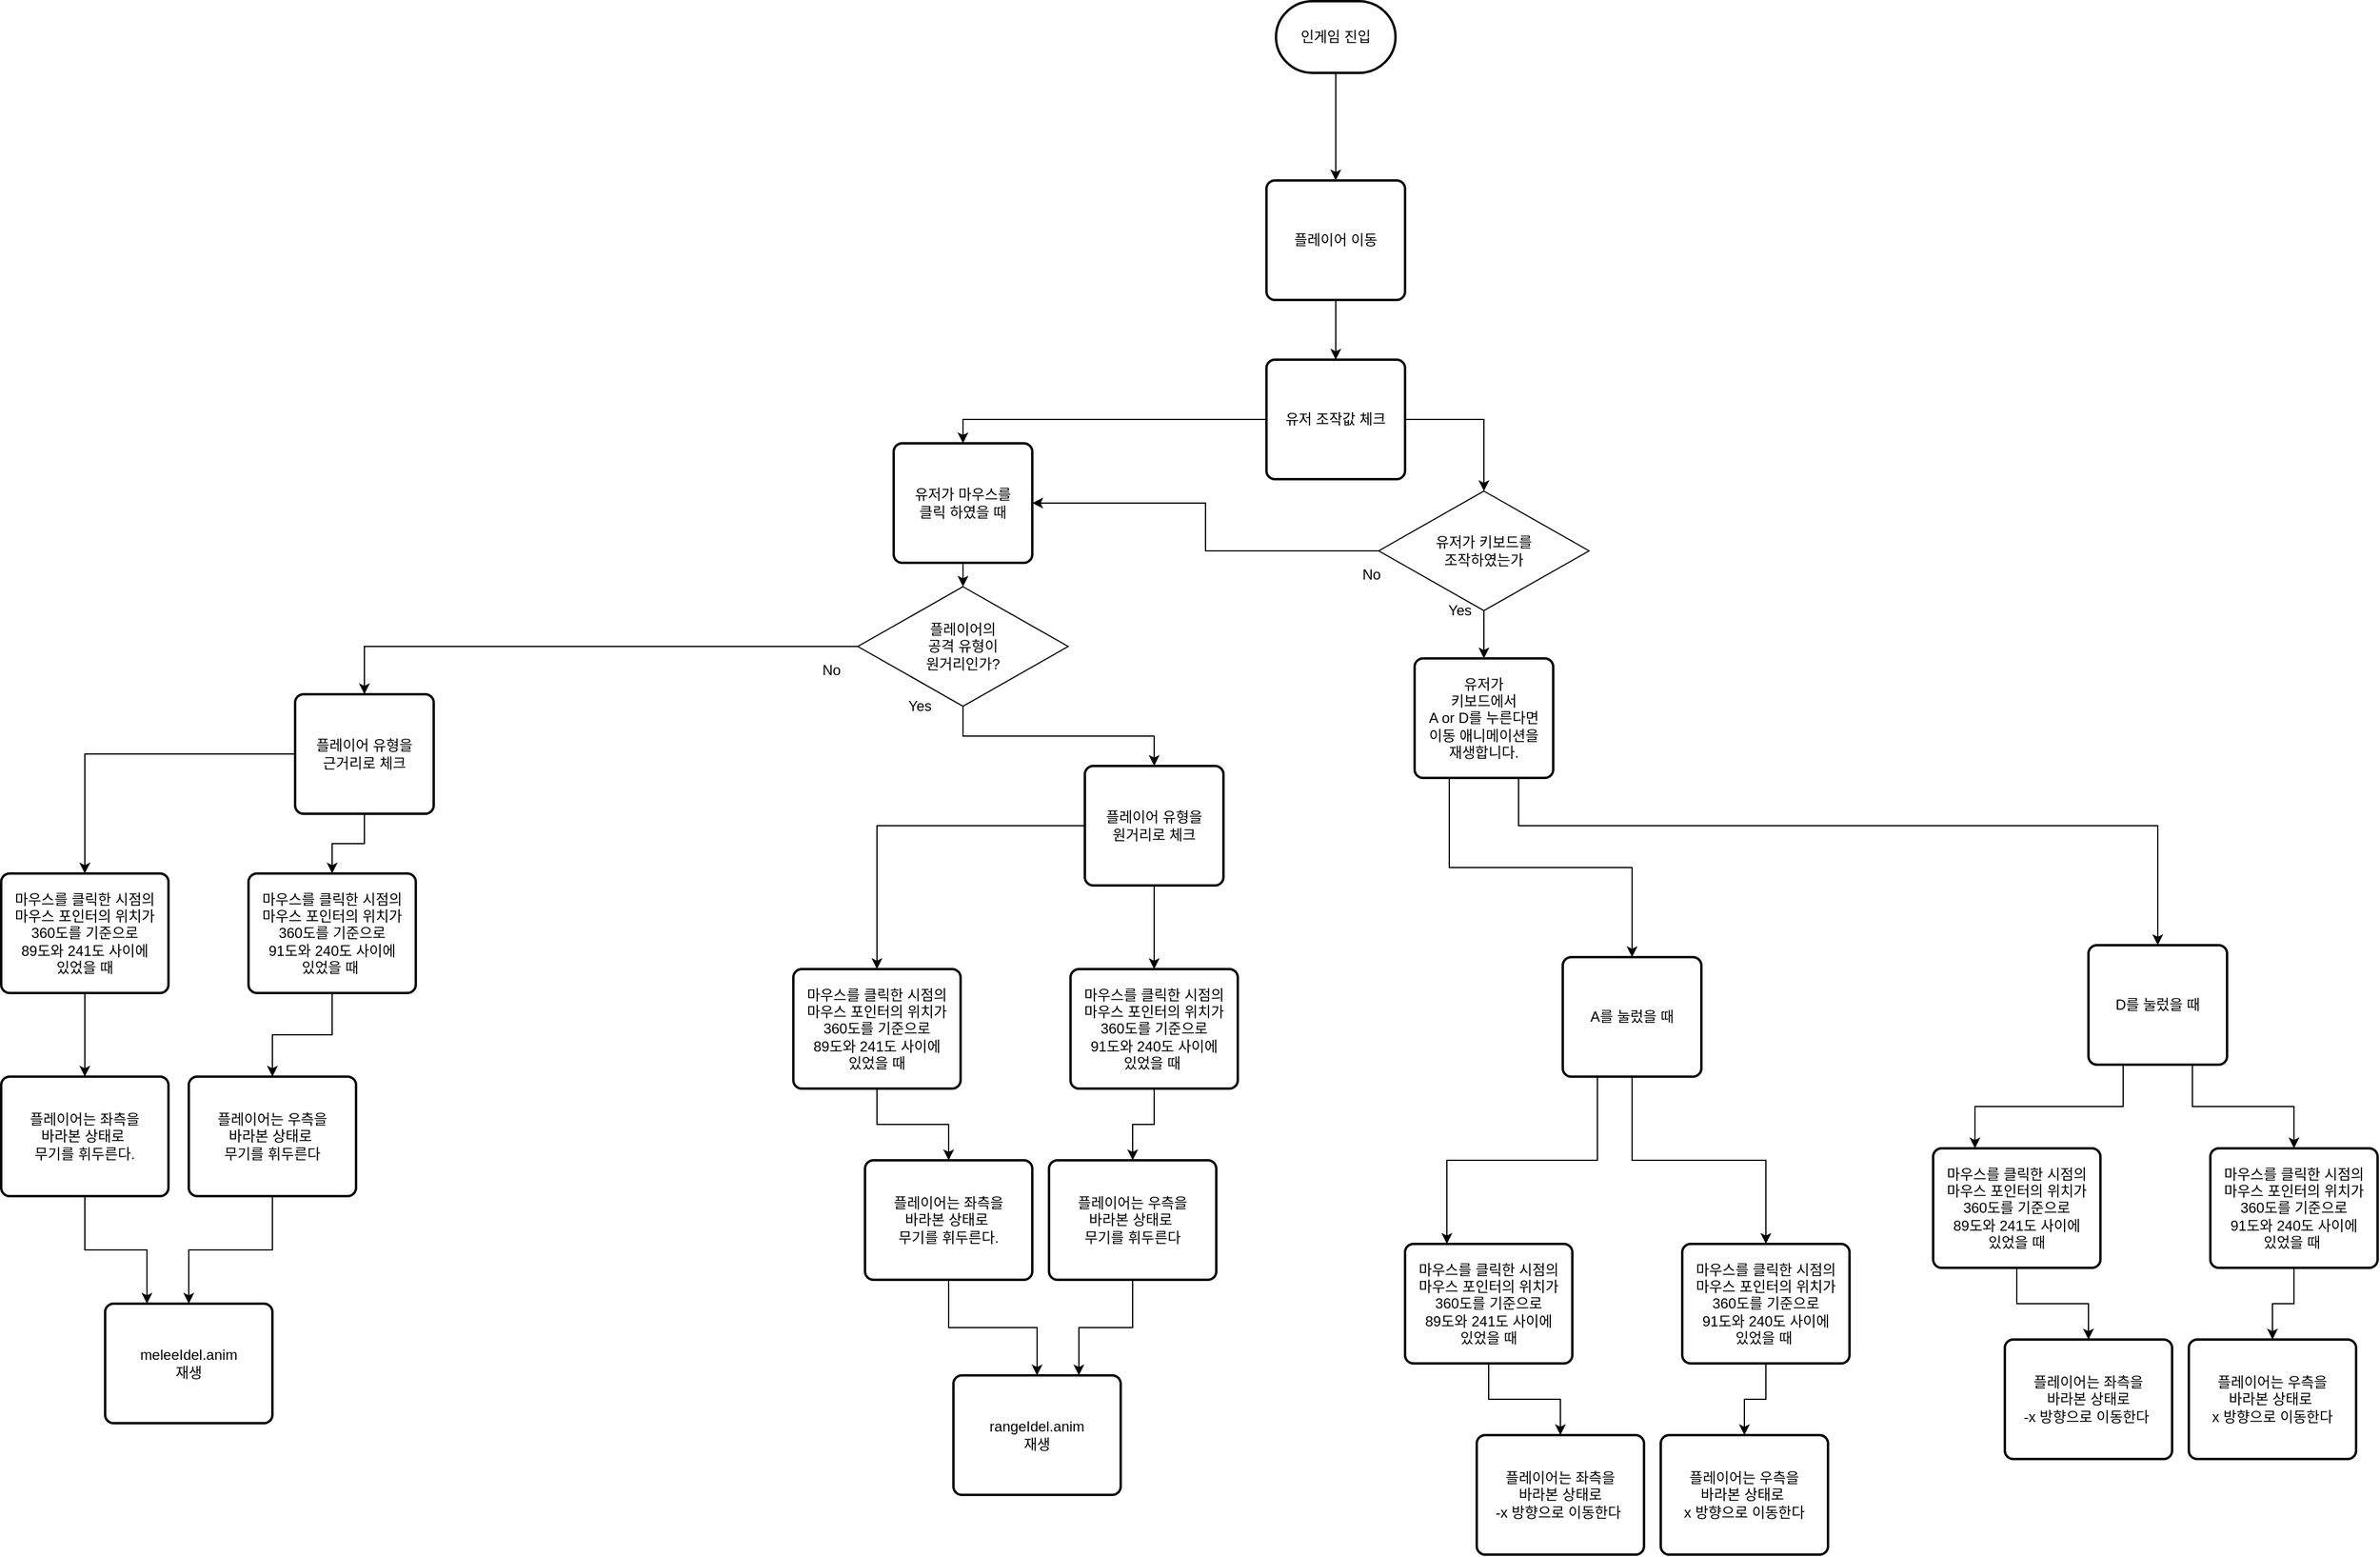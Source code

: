 <mxfile version="13.9.9" type="device"><diagram id="el3jgqCDdeNvolVJGlb9" name="페이지-1"><mxGraphModel dx="2932" dy="2117" grid="1" gridSize="10" guides="1" tooltips="1" connect="1" arrows="1" fold="1" page="1" pageScale="1" pageWidth="827" pageHeight="1169" math="0" shadow="0"><root><mxCell id="0"/><mxCell id="1" parent="0"/><mxCell id="q3fmimDbxvExnIdBl0XE-36" style="edgeStyle=orthogonalEdgeStyle;rounded=0;orthogonalLoop=1;jettySize=auto;html=1;exitX=0.5;exitY=1;exitDx=0;exitDy=0;exitPerimeter=0;" edge="1" parent="1" source="ECcUkHuuzLoPCpaux6c2-1" target="q3fmimDbxvExnIdBl0XE-34"><mxGeometry relative="1" as="geometry"/></mxCell><mxCell id="ECcUkHuuzLoPCpaux6c2-1" value="인게임 진입" style="strokeWidth=2;html=1;shape=mxgraph.flowchart.terminator;whiteSpace=wrap;" parent="1" vertex="1"><mxGeometry x="240" y="-290" width="100" height="60" as="geometry"/></mxCell><mxCell id="q3fmimDbxvExnIdBl0XE-21" style="edgeStyle=orthogonalEdgeStyle;rounded=0;orthogonalLoop=1;jettySize=auto;html=1;exitX=0.25;exitY=1;exitDx=0;exitDy=0;" edge="1" parent="1" source="ECcUkHuuzLoPCpaux6c2-3" target="q3fmimDbxvExnIdBl0XE-19"><mxGeometry relative="1" as="geometry"/></mxCell><mxCell id="q3fmimDbxvExnIdBl0XE-31" style="edgeStyle=orthogonalEdgeStyle;rounded=0;orthogonalLoop=1;jettySize=auto;html=1;exitX=0.75;exitY=1;exitDx=0;exitDy=0;entryX=0.5;entryY=0;entryDx=0;entryDy=0;" edge="1" parent="1" source="ECcUkHuuzLoPCpaux6c2-3" target="q3fmimDbxvExnIdBl0XE-20"><mxGeometry relative="1" as="geometry"><Array as="points"><mxPoint x="443" y="400"/><mxPoint x="978" y="400"/></Array></mxGeometry></mxCell><mxCell id="ECcUkHuuzLoPCpaux6c2-3" value="유저가&lt;br&gt;키보드에서&lt;br&gt;A or D를 누른다면&lt;br&gt;이동 애니메이션을&lt;br&gt;재생합니다." style="rounded=1;whiteSpace=wrap;html=1;absoluteArcSize=1;arcSize=14;strokeWidth=2;" parent="1" vertex="1"><mxGeometry x="356" y="260" width="116" height="100" as="geometry"/></mxCell><mxCell id="ECcUkHuuzLoPCpaux6c2-9" style="edgeStyle=orthogonalEdgeStyle;rounded=0;orthogonalLoop=1;jettySize=auto;html=1;exitX=0.5;exitY=1;exitDx=0;exitDy=0;entryX=0.5;entryY=0;entryDx=0;entryDy=0;" parent="1" source="ECcUkHuuzLoPCpaux6c2-6" target="ECcUkHuuzLoPCpaux6c2-3" edge="1"><mxGeometry relative="1" as="geometry"/></mxCell><mxCell id="ECcUkHuuzLoPCpaux6c2-14" style="edgeStyle=orthogonalEdgeStyle;rounded=0;orthogonalLoop=1;jettySize=auto;html=1;exitX=0;exitY=0.5;exitDx=0;exitDy=0;entryX=1;entryY=0.5;entryDx=0;entryDy=0;" parent="1" source="ECcUkHuuzLoPCpaux6c2-6" target="ECcUkHuuzLoPCpaux6c2-93" edge="1"><mxGeometry relative="1" as="geometry"><mxPoint x="36" y="170" as="targetPoint"/></mxGeometry></mxCell><mxCell id="ECcUkHuuzLoPCpaux6c2-6" value="유저가 키보드를 &lt;br&gt;조작하였는가" style="rhombus;whiteSpace=wrap;html=1;" parent="1" vertex="1"><mxGeometry x="326" y="120" width="176" height="100" as="geometry"/></mxCell><mxCell id="ECcUkHuuzLoPCpaux6c2-11" value="Yes" style="text;html=1;strokeColor=none;fillColor=none;align=center;verticalAlign=middle;whiteSpace=wrap;rounded=0;" parent="1" vertex="1"><mxGeometry x="374" y="210" width="40" height="20" as="geometry"/></mxCell><mxCell id="ECcUkHuuzLoPCpaux6c2-12" value="No" style="text;html=1;strokeColor=none;fillColor=none;align=center;verticalAlign=middle;whiteSpace=wrap;rounded=0;" parent="1" vertex="1"><mxGeometry x="300" y="180" width="40" height="20" as="geometry"/></mxCell><mxCell id="ECcUkHuuzLoPCpaux6c2-56" style="edgeStyle=orthogonalEdgeStyle;rounded=0;orthogonalLoop=1;jettySize=auto;html=1;exitX=1;exitY=0.5;exitDx=0;exitDy=0;entryX=0.5;entryY=0;entryDx=0;entryDy=0;" parent="1" source="ECcUkHuuzLoPCpaux6c2-53" target="ECcUkHuuzLoPCpaux6c2-6" edge="1"><mxGeometry relative="1" as="geometry"/></mxCell><mxCell id="ECcUkHuuzLoPCpaux6c2-94" style="edgeStyle=orthogonalEdgeStyle;rounded=0;orthogonalLoop=1;jettySize=auto;html=1;exitX=0;exitY=0.5;exitDx=0;exitDy=0;entryX=0.5;entryY=0;entryDx=0;entryDy=0;" parent="1" source="ECcUkHuuzLoPCpaux6c2-53" target="ECcUkHuuzLoPCpaux6c2-93" edge="1"><mxGeometry relative="1" as="geometry"/></mxCell><mxCell id="ECcUkHuuzLoPCpaux6c2-53" value="유저 조작값 체크" style="rounded=1;whiteSpace=wrap;html=1;absoluteArcSize=1;arcSize=14;strokeWidth=2;" parent="1" vertex="1"><mxGeometry x="232" y="10" width="116" height="100" as="geometry"/></mxCell><mxCell id="ECcUkHuuzLoPCpaux6c2-68" style="edgeStyle=orthogonalEdgeStyle;rounded=0;orthogonalLoop=1;jettySize=auto;html=1;exitX=0;exitY=0.75;exitDx=0;exitDy=0;entryX=0.5;entryY=0;entryDx=0;entryDy=0;" parent="1" edge="1"><mxGeometry relative="1" as="geometry"><mxPoint x="66" y="555" as="sourcePoint"/></mxGeometry></mxCell><mxCell id="ECcUkHuuzLoPCpaux6c2-69" style="edgeStyle=orthogonalEdgeStyle;rounded=0;orthogonalLoop=1;jettySize=auto;html=1;exitX=1;exitY=0.75;exitDx=0;exitDy=0;entryX=0.5;entryY=0;entryDx=0;entryDy=0;" parent="1" edge="1"><mxGeometry relative="1" as="geometry"><mxPoint x="206" y="555" as="sourcePoint"/></mxGeometry></mxCell><mxCell id="ECcUkHuuzLoPCpaux6c2-90" value="meleeIdel.anim&lt;br&gt;재생" style="rounded=1;whiteSpace=wrap;html=1;absoluteArcSize=1;arcSize=14;strokeWidth=2;" parent="1" vertex="1"><mxGeometry x="-740" y="800" width="140" height="100" as="geometry"/></mxCell><mxCell id="ECcUkHuuzLoPCpaux6c2-101" style="edgeStyle=orthogonalEdgeStyle;rounded=0;orthogonalLoop=1;jettySize=auto;html=1;exitX=0.5;exitY=1;exitDx=0;exitDy=0;entryX=0.5;entryY=0;entryDx=0;entryDy=0;" parent="1" source="ECcUkHuuzLoPCpaux6c2-92" target="ECcUkHuuzLoPCpaux6c2-99" edge="1"><mxGeometry relative="1" as="geometry"/></mxCell><mxCell id="ECcUkHuuzLoPCpaux6c2-102" style="edgeStyle=orthogonalEdgeStyle;rounded=0;orthogonalLoop=1;jettySize=auto;html=1;exitX=0;exitY=0.5;exitDx=0;exitDy=0;entryX=0.5;entryY=0;entryDx=0;entryDy=0;" parent="1" source="ECcUkHuuzLoPCpaux6c2-92" target="ECcUkHuuzLoPCpaux6c2-100" edge="1"><mxGeometry relative="1" as="geometry"/></mxCell><mxCell id="ECcUkHuuzLoPCpaux6c2-92" value="플레이어의&lt;br&gt;공격 유형이&lt;br&gt;원거리인가?" style="rhombus;whiteSpace=wrap;html=1;" parent="1" vertex="1"><mxGeometry x="-110" y="200" width="176" height="100" as="geometry"/></mxCell><mxCell id="ECcUkHuuzLoPCpaux6c2-138" style="edgeStyle=orthogonalEdgeStyle;rounded=0;orthogonalLoop=1;jettySize=auto;html=1;exitX=0.5;exitY=1;exitDx=0;exitDy=0;entryX=0.5;entryY=0;entryDx=0;entryDy=0;" parent="1" source="ECcUkHuuzLoPCpaux6c2-93" target="ECcUkHuuzLoPCpaux6c2-92" edge="1"><mxGeometry relative="1" as="geometry"/></mxCell><mxCell id="ECcUkHuuzLoPCpaux6c2-93" value="유저가 마우스를&lt;br&gt;클릭 하였을 때" style="rounded=1;whiteSpace=wrap;html=1;absoluteArcSize=1;arcSize=14;strokeWidth=2;" parent="1" vertex="1"><mxGeometry x="-80" y="80" width="116" height="100" as="geometry"/></mxCell><mxCell id="q3fmimDbxvExnIdBl0XE-8" style="edgeStyle=orthogonalEdgeStyle;rounded=0;orthogonalLoop=1;jettySize=auto;html=1;exitX=0;exitY=0.5;exitDx=0;exitDy=0;" edge="1" parent="1" source="ECcUkHuuzLoPCpaux6c2-99" target="q3fmimDbxvExnIdBl0XE-5"><mxGeometry relative="1" as="geometry"/></mxCell><mxCell id="q3fmimDbxvExnIdBl0XE-9" style="edgeStyle=orthogonalEdgeStyle;rounded=0;orthogonalLoop=1;jettySize=auto;html=1;exitX=0.5;exitY=1;exitDx=0;exitDy=0;entryX=0.5;entryY=0;entryDx=0;entryDy=0;" edge="1" parent="1" source="ECcUkHuuzLoPCpaux6c2-99" target="q3fmimDbxvExnIdBl0XE-3"><mxGeometry relative="1" as="geometry"/></mxCell><mxCell id="ECcUkHuuzLoPCpaux6c2-99" value="플레이어 유형을&lt;br&gt;원거리로 체크" style="rounded=1;whiteSpace=wrap;html=1;absoluteArcSize=1;arcSize=14;strokeWidth=2;" parent="1" vertex="1"><mxGeometry x="80" y="350" width="116" height="100" as="geometry"/></mxCell><mxCell id="ECcUkHuuzLoPCpaux6c2-118" style="edgeStyle=orthogonalEdgeStyle;rounded=0;orthogonalLoop=1;jettySize=auto;html=1;exitX=0;exitY=0.5;exitDx=0;exitDy=0;entryX=0.5;entryY=0;entryDx=0;entryDy=0;" parent="1" source="ECcUkHuuzLoPCpaux6c2-100" target="ECcUkHuuzLoPCpaux6c2-115" edge="1"><mxGeometry relative="1" as="geometry"/></mxCell><mxCell id="ECcUkHuuzLoPCpaux6c2-122" style="edgeStyle=orthogonalEdgeStyle;rounded=0;orthogonalLoop=1;jettySize=auto;html=1;exitX=0.5;exitY=1;exitDx=0;exitDy=0;entryX=0.5;entryY=0;entryDx=0;entryDy=0;" parent="1" source="ECcUkHuuzLoPCpaux6c2-100" target="ECcUkHuuzLoPCpaux6c2-111" edge="1"><mxGeometry relative="1" as="geometry"/></mxCell><mxCell id="ECcUkHuuzLoPCpaux6c2-100" value="플레이어 유형을&lt;br&gt;근거리로 체크" style="rounded=1;whiteSpace=wrap;html=1;absoluteArcSize=1;arcSize=14;strokeWidth=2;" parent="1" vertex="1"><mxGeometry x="-581" y="290" width="116" height="100" as="geometry"/></mxCell><mxCell id="ECcUkHuuzLoPCpaux6c2-103" value="Yes" style="text;html=1;strokeColor=none;fillColor=none;align=center;verticalAlign=middle;whiteSpace=wrap;rounded=0;" parent="1" vertex="1"><mxGeometry x="-78" y="290" width="40" height="20" as="geometry"/></mxCell><mxCell id="ECcUkHuuzLoPCpaux6c2-104" value="No" style="text;html=1;strokeColor=none;fillColor=none;align=center;verticalAlign=middle;whiteSpace=wrap;rounded=0;" parent="1" vertex="1"><mxGeometry x="-152" y="260" width="40" height="20" as="geometry"/></mxCell><mxCell id="ECcUkHuuzLoPCpaux6c2-128" style="edgeStyle=orthogonalEdgeStyle;rounded=0;orthogonalLoop=1;jettySize=auto;html=1;exitX=0.5;exitY=1;exitDx=0;exitDy=0;entryX=0.5;entryY=0;entryDx=0;entryDy=0;" parent="1" source="ECcUkHuuzLoPCpaux6c2-111" target="ECcUkHuuzLoPCpaux6c2-130" edge="1"><mxGeometry relative="1" as="geometry"><mxPoint x="-667.96" y="599.5" as="targetPoint"/></mxGeometry></mxCell><mxCell id="ECcUkHuuzLoPCpaux6c2-111" value="&lt;font face=&quot;helvetica&quot;&gt;마우스를 클릭한 시점의&lt;br&gt;&lt;/font&gt;마우스 포인터의 위치가&lt;br&gt;360도를 기준으로&lt;br&gt;91도와 240도 사이에 &lt;br&gt;있었을 때&amp;nbsp;&lt;br&gt;" style="rounded=1;whiteSpace=wrap;html=1;absoluteArcSize=1;arcSize=14;strokeWidth=2;" parent="1" vertex="1"><mxGeometry x="-620" y="440" width="140" height="100" as="geometry"/></mxCell><mxCell id="ECcUkHuuzLoPCpaux6c2-129" style="edgeStyle=orthogonalEdgeStyle;rounded=0;orthogonalLoop=1;jettySize=auto;html=1;exitX=0.5;exitY=1;exitDx=0;exitDy=0;entryX=0.5;entryY=0;entryDx=0;entryDy=0;" parent="1" source="ECcUkHuuzLoPCpaux6c2-115" target="ECcUkHuuzLoPCpaux6c2-135" edge="1"><mxGeometry relative="1" as="geometry"><mxPoint x="-710.38" y="597.8" as="targetPoint"/></mxGeometry></mxCell><mxCell id="ECcUkHuuzLoPCpaux6c2-115" value="&lt;span style=&quot;font-family: &amp;#34;helvetica&amp;#34;&quot;&gt;마우스를 클릭한 시점의&lt;br&gt;마우스 포인터의 위치가&lt;br&gt;360도를 기준으로&lt;br&gt;89도와 241도 사이에 &lt;br&gt;있었을 때&lt;br&gt;&lt;/span&gt;" style="rounded=1;whiteSpace=wrap;html=1;absoluteArcSize=1;arcSize=14;strokeWidth=2;" parent="1" vertex="1"><mxGeometry x="-827" y="440" width="140" height="100" as="geometry"/></mxCell><mxCell id="ECcUkHuuzLoPCpaux6c2-140" style="edgeStyle=orthogonalEdgeStyle;rounded=0;orthogonalLoop=1;jettySize=auto;html=1;exitX=0.5;exitY=1;exitDx=0;exitDy=0;" parent="1" source="ECcUkHuuzLoPCpaux6c2-130" target="ECcUkHuuzLoPCpaux6c2-90" edge="1"><mxGeometry relative="1" as="geometry"/></mxCell><mxCell id="ECcUkHuuzLoPCpaux6c2-130" value="플레이어는 우측을 &lt;br&gt;바라본 상태로&amp;nbsp;&lt;br&gt;무기를 휘두른다" style="rounded=1;whiteSpace=wrap;html=1;absoluteArcSize=1;arcSize=14;strokeWidth=2;" parent="1" vertex="1"><mxGeometry x="-670" y="610" width="140" height="100" as="geometry"/></mxCell><mxCell id="ECcUkHuuzLoPCpaux6c2-139" style="edgeStyle=orthogonalEdgeStyle;rounded=0;orthogonalLoop=1;jettySize=auto;html=1;exitX=0.5;exitY=1;exitDx=0;exitDy=0;entryX=0.25;entryY=0;entryDx=0;entryDy=0;" parent="1" source="ECcUkHuuzLoPCpaux6c2-135" target="ECcUkHuuzLoPCpaux6c2-90" edge="1"><mxGeometry relative="1" as="geometry"/></mxCell><mxCell id="ECcUkHuuzLoPCpaux6c2-135" value="플레이어는 좌측을&lt;br&gt;바라본 상태로&amp;nbsp;&lt;br&gt;무기를 휘두른다." style="rounded=1;whiteSpace=wrap;html=1;absoluteArcSize=1;arcSize=14;strokeWidth=2;" parent="1" vertex="1"><mxGeometry x="-827" y="610" width="140" height="100" as="geometry"/></mxCell><mxCell id="ECcUkHuuzLoPCpaux6c2-154" value="rangeIdel.anim&lt;br&gt;재생" style="rounded=1;whiteSpace=wrap;html=1;absoluteArcSize=1;arcSize=14;strokeWidth=2;" parent="1" vertex="1"><mxGeometry x="-30" y="860" width="140" height="100" as="geometry"/></mxCell><mxCell id="q3fmimDbxvExnIdBl0XE-2" style="edgeStyle=orthogonalEdgeStyle;rounded=0;orthogonalLoop=1;jettySize=auto;html=1;exitX=0.5;exitY=1;exitDx=0;exitDy=0;entryX=0.5;entryY=0;entryDx=0;entryDy=0;" edge="1" parent="1" source="q3fmimDbxvExnIdBl0XE-3" target="q3fmimDbxvExnIdBl0XE-6"><mxGeometry relative="1" as="geometry"><mxPoint x="81.04" y="599.5" as="targetPoint"/></mxGeometry></mxCell><mxCell id="q3fmimDbxvExnIdBl0XE-3" value="&lt;font face=&quot;helvetica&quot;&gt;마우스를 클릭한 시점의&lt;br&gt;&lt;/font&gt;마우스 포인터의 위치가&lt;br&gt;360도를 기준으로&lt;br&gt;91도와 240도 사이에 &lt;br&gt;있었을 때&amp;nbsp;&lt;br&gt;" style="rounded=1;whiteSpace=wrap;html=1;absoluteArcSize=1;arcSize=14;strokeWidth=2;" vertex="1" parent="1"><mxGeometry x="68" y="520" width="140" height="100" as="geometry"/></mxCell><mxCell id="q3fmimDbxvExnIdBl0XE-4" style="edgeStyle=orthogonalEdgeStyle;rounded=0;orthogonalLoop=1;jettySize=auto;html=1;exitX=0.5;exitY=1;exitDx=0;exitDy=0;entryX=0.5;entryY=0;entryDx=0;entryDy=0;" edge="1" parent="1" source="q3fmimDbxvExnIdBl0XE-5" target="q3fmimDbxvExnIdBl0XE-7"><mxGeometry relative="1" as="geometry"><mxPoint x="38.62" y="597.8" as="targetPoint"/></mxGeometry></mxCell><mxCell id="q3fmimDbxvExnIdBl0XE-5" value="&lt;span style=&quot;font-family: &amp;#34;helvetica&amp;#34;&quot;&gt;마우스를 클릭한 시점의&lt;br&gt;마우스 포인터의 위치가&lt;br&gt;360도를 기준으로&lt;br&gt;89도와 241도 사이에 &lt;br&gt;있었을 때&lt;br&gt;&lt;/span&gt;" style="rounded=1;whiteSpace=wrap;html=1;absoluteArcSize=1;arcSize=14;strokeWidth=2;" vertex="1" parent="1"><mxGeometry x="-164" y="520" width="140" height="100" as="geometry"/></mxCell><mxCell id="q3fmimDbxvExnIdBl0XE-11" style="edgeStyle=orthogonalEdgeStyle;rounded=0;orthogonalLoop=1;jettySize=auto;html=1;exitX=0.5;exitY=1;exitDx=0;exitDy=0;entryX=0.75;entryY=0;entryDx=0;entryDy=0;" edge="1" parent="1" source="q3fmimDbxvExnIdBl0XE-6" target="ECcUkHuuzLoPCpaux6c2-154"><mxGeometry relative="1" as="geometry"/></mxCell><mxCell id="q3fmimDbxvExnIdBl0XE-6" value="플레이어는 우측을 &lt;br&gt;바라본 상태로&amp;nbsp;&lt;br&gt;무기를 휘두른다" style="rounded=1;whiteSpace=wrap;html=1;absoluteArcSize=1;arcSize=14;strokeWidth=2;" vertex="1" parent="1"><mxGeometry x="50" y="680" width="140" height="100" as="geometry"/></mxCell><mxCell id="q3fmimDbxvExnIdBl0XE-10" style="edgeStyle=orthogonalEdgeStyle;rounded=0;orthogonalLoop=1;jettySize=auto;html=1;exitX=0.5;exitY=1;exitDx=0;exitDy=0;" edge="1" parent="1" source="q3fmimDbxvExnIdBl0XE-7" target="ECcUkHuuzLoPCpaux6c2-154"><mxGeometry relative="1" as="geometry"/></mxCell><mxCell id="q3fmimDbxvExnIdBl0XE-7" value="플레이어는 좌측을&lt;br&gt;바라본 상태로&amp;nbsp;&lt;br&gt;무기를 휘두른다." style="rounded=1;whiteSpace=wrap;html=1;absoluteArcSize=1;arcSize=14;strokeWidth=2;" vertex="1" parent="1"><mxGeometry x="-104" y="680" width="140" height="100" as="geometry"/></mxCell><mxCell id="q3fmimDbxvExnIdBl0XE-13" style="edgeStyle=orthogonalEdgeStyle;rounded=0;orthogonalLoop=1;jettySize=auto;html=1;exitX=0.5;exitY=1;exitDx=0;exitDy=0;entryX=0.5;entryY=0;entryDx=0;entryDy=0;" edge="1" parent="1" source="q3fmimDbxvExnIdBl0XE-14" target="q3fmimDbxvExnIdBl0XE-17"><mxGeometry relative="1" as="geometry"><mxPoint x="593.04" y="829.5" as="targetPoint"/></mxGeometry></mxCell><mxCell id="q3fmimDbxvExnIdBl0XE-14" value="&lt;font face=&quot;helvetica&quot;&gt;마우스를 클릭한 시점의&lt;br&gt;&lt;/font&gt;마우스 포인터의 위치가&lt;br&gt;360도를 기준으로&lt;br&gt;91도와 240도 사이에 &lt;br&gt;있었을 때&amp;nbsp;&lt;br&gt;" style="rounded=1;whiteSpace=wrap;html=1;absoluteArcSize=1;arcSize=14;strokeWidth=2;" vertex="1" parent="1"><mxGeometry x="580" y="750" width="140" height="100" as="geometry"/></mxCell><mxCell id="q3fmimDbxvExnIdBl0XE-15" style="edgeStyle=orthogonalEdgeStyle;rounded=0;orthogonalLoop=1;jettySize=auto;html=1;exitX=0.5;exitY=1;exitDx=0;exitDy=0;entryX=0.5;entryY=0;entryDx=0;entryDy=0;" edge="1" parent="1" source="q3fmimDbxvExnIdBl0XE-16" target="q3fmimDbxvExnIdBl0XE-18"><mxGeometry relative="1" as="geometry"><mxPoint x="550.62" y="827.8" as="targetPoint"/></mxGeometry></mxCell><mxCell id="q3fmimDbxvExnIdBl0XE-16" value="&lt;span style=&quot;font-family: &amp;#34;helvetica&amp;#34;&quot;&gt;마우스를 클릭한 시점의&lt;br&gt;마우스 포인터의 위치가&lt;br&gt;360도를 기준으로&lt;br&gt;89도와 241도 사이에 &lt;br&gt;있었을 때&lt;br&gt;&lt;/span&gt;" style="rounded=1;whiteSpace=wrap;html=1;absoluteArcSize=1;arcSize=14;strokeWidth=2;" vertex="1" parent="1"><mxGeometry x="348" y="750" width="140" height="100" as="geometry"/></mxCell><mxCell id="q3fmimDbxvExnIdBl0XE-17" value="플레이어는 우측을 &lt;br&gt;바라본 상태로&amp;nbsp;&lt;br&gt;x 방향으로 이동한다" style="rounded=1;whiteSpace=wrap;html=1;absoluteArcSize=1;arcSize=14;strokeWidth=2;" vertex="1" parent="1"><mxGeometry x="562" y="910" width="140" height="100" as="geometry"/></mxCell><mxCell id="q3fmimDbxvExnIdBl0XE-18" value="플레이어는 좌측을&lt;br&gt;바라본 상태로 &lt;br&gt;-x 방향으로 이동한다&amp;nbsp;" style="rounded=1;whiteSpace=wrap;html=1;absoluteArcSize=1;arcSize=14;strokeWidth=2;" vertex="1" parent="1"><mxGeometry x="408" y="910" width="140" height="100" as="geometry"/></mxCell><mxCell id="q3fmimDbxvExnIdBl0XE-23" style="edgeStyle=orthogonalEdgeStyle;rounded=0;orthogonalLoop=1;jettySize=auto;html=1;exitX=0.25;exitY=1;exitDx=0;exitDy=0;entryX=0.25;entryY=0;entryDx=0;entryDy=0;" edge="1" parent="1" source="q3fmimDbxvExnIdBl0XE-19" target="q3fmimDbxvExnIdBl0XE-16"><mxGeometry relative="1" as="geometry"/></mxCell><mxCell id="q3fmimDbxvExnIdBl0XE-24" style="edgeStyle=orthogonalEdgeStyle;rounded=0;orthogonalLoop=1;jettySize=auto;html=1;exitX=0.5;exitY=1;exitDx=0;exitDy=0;entryX=0.5;entryY=0;entryDx=0;entryDy=0;" edge="1" parent="1" source="q3fmimDbxvExnIdBl0XE-19" target="q3fmimDbxvExnIdBl0XE-14"><mxGeometry relative="1" as="geometry"/></mxCell><mxCell id="q3fmimDbxvExnIdBl0XE-19" value="A를 눌렀을 때" style="rounded=1;whiteSpace=wrap;html=1;absoluteArcSize=1;arcSize=14;strokeWidth=2;" vertex="1" parent="1"><mxGeometry x="480" y="510" width="116" height="100" as="geometry"/></mxCell><mxCell id="q3fmimDbxvExnIdBl0XE-32" style="edgeStyle=orthogonalEdgeStyle;rounded=0;orthogonalLoop=1;jettySize=auto;html=1;exitX=0.25;exitY=1;exitDx=0;exitDy=0;entryX=0.25;entryY=0;entryDx=0;entryDy=0;" edge="1" parent="1" source="q3fmimDbxvExnIdBl0XE-20" target="q3fmimDbxvExnIdBl0XE-28"><mxGeometry relative="1" as="geometry"/></mxCell><mxCell id="q3fmimDbxvExnIdBl0XE-33" style="edgeStyle=orthogonalEdgeStyle;rounded=0;orthogonalLoop=1;jettySize=auto;html=1;exitX=0.75;exitY=1;exitDx=0;exitDy=0;entryX=0.5;entryY=0;entryDx=0;entryDy=0;" edge="1" parent="1" source="q3fmimDbxvExnIdBl0XE-20" target="q3fmimDbxvExnIdBl0XE-26"><mxGeometry relative="1" as="geometry"/></mxCell><mxCell id="q3fmimDbxvExnIdBl0XE-20" value="D를 눌렀을 때" style="rounded=1;whiteSpace=wrap;html=1;absoluteArcSize=1;arcSize=14;strokeWidth=2;" vertex="1" parent="1"><mxGeometry x="920" y="500" width="116" height="100" as="geometry"/></mxCell><mxCell id="q3fmimDbxvExnIdBl0XE-25" style="edgeStyle=orthogonalEdgeStyle;rounded=0;orthogonalLoop=1;jettySize=auto;html=1;exitX=0.5;exitY=1;exitDx=0;exitDy=0;entryX=0.5;entryY=0;entryDx=0;entryDy=0;" edge="1" source="q3fmimDbxvExnIdBl0XE-26" target="q3fmimDbxvExnIdBl0XE-29" parent="1"><mxGeometry relative="1" as="geometry"><mxPoint x="1035.04" y="749.5" as="targetPoint"/></mxGeometry></mxCell><mxCell id="q3fmimDbxvExnIdBl0XE-26" value="&lt;font face=&quot;helvetica&quot;&gt;마우스를 클릭한 시점의&lt;br&gt;&lt;/font&gt;마우스 포인터의 위치가&lt;br&gt;360도를 기준으로&lt;br&gt;91도와 240도 사이에 &lt;br&gt;있었을 때&amp;nbsp;&lt;br&gt;" style="rounded=1;whiteSpace=wrap;html=1;absoluteArcSize=1;arcSize=14;strokeWidth=2;" vertex="1" parent="1"><mxGeometry x="1022" y="670" width="140" height="100" as="geometry"/></mxCell><mxCell id="q3fmimDbxvExnIdBl0XE-27" style="edgeStyle=orthogonalEdgeStyle;rounded=0;orthogonalLoop=1;jettySize=auto;html=1;exitX=0.5;exitY=1;exitDx=0;exitDy=0;entryX=0.5;entryY=0;entryDx=0;entryDy=0;" edge="1" source="q3fmimDbxvExnIdBl0XE-28" target="q3fmimDbxvExnIdBl0XE-30" parent="1"><mxGeometry relative="1" as="geometry"><mxPoint x="992.62" y="747.8" as="targetPoint"/></mxGeometry></mxCell><mxCell id="q3fmimDbxvExnIdBl0XE-28" value="&lt;span style=&quot;font-family: &amp;#34;helvetica&amp;#34;&quot;&gt;마우스를 클릭한 시점의&lt;br&gt;마우스 포인터의 위치가&lt;br&gt;360도를 기준으로&lt;br&gt;89도와 241도 사이에 &lt;br&gt;있었을 때&lt;br&gt;&lt;/span&gt;" style="rounded=1;whiteSpace=wrap;html=1;absoluteArcSize=1;arcSize=14;strokeWidth=2;" vertex="1" parent="1"><mxGeometry x="790" y="670" width="140" height="100" as="geometry"/></mxCell><mxCell id="q3fmimDbxvExnIdBl0XE-29" value="플레이어는 우측을 &lt;br&gt;바라본 상태로&amp;nbsp;&lt;br&gt;x 방향으로 이동한다" style="rounded=1;whiteSpace=wrap;html=1;absoluteArcSize=1;arcSize=14;strokeWidth=2;" vertex="1" parent="1"><mxGeometry x="1004" y="830" width="140" height="100" as="geometry"/></mxCell><mxCell id="q3fmimDbxvExnIdBl0XE-30" value="플레이어는 좌측을&lt;br&gt;바라본 상태로&lt;br&gt;-x 방향으로 이동한다&amp;nbsp;" style="rounded=1;whiteSpace=wrap;html=1;absoluteArcSize=1;arcSize=14;strokeWidth=2;" vertex="1" parent="1"><mxGeometry x="850" y="830" width="140" height="100" as="geometry"/></mxCell><mxCell id="q3fmimDbxvExnIdBl0XE-35" style="edgeStyle=orthogonalEdgeStyle;rounded=0;orthogonalLoop=1;jettySize=auto;html=1;exitX=0.5;exitY=1;exitDx=0;exitDy=0;entryX=0.5;entryY=0;entryDx=0;entryDy=0;" edge="1" parent="1" source="q3fmimDbxvExnIdBl0XE-34" target="ECcUkHuuzLoPCpaux6c2-53"><mxGeometry relative="1" as="geometry"/></mxCell><mxCell id="q3fmimDbxvExnIdBl0XE-34" value="플레이어 이동" style="rounded=1;whiteSpace=wrap;html=1;absoluteArcSize=1;arcSize=14;strokeWidth=2;" vertex="1" parent="1"><mxGeometry x="232" y="-140" width="116" height="100" as="geometry"/></mxCell></root></mxGraphModel></diagram></mxfile>